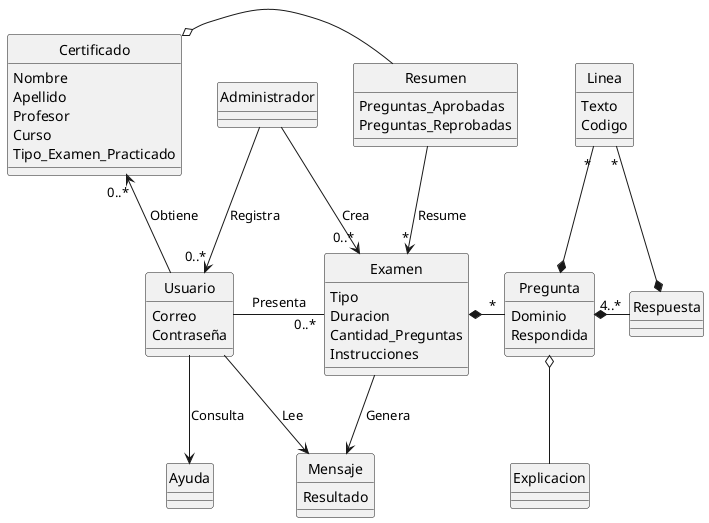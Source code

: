 @startuml 

skinparam style strictuml

class "Administrador" as Admin

class "Certificado" as Certify {
    Nombre
    Apellido
    Profesor
    Curso
    Tipo_Examen_Practicado
}

class "Usuario" as User {
    Correo
    Contraseña
}

class "Examen" as Exam {
    Tipo
    Duracion 
    Cantidad_Preguntas
    Instrucciones
}

class "Pregunta" as Question{
    Dominio
    Respondida
}

class "Respuesta" as Answer{
    
}

class "Resumen" as Summary{
    Preguntas_Aprobadas
    Preguntas_Reprobadas
}

class "Explicacion" as Explanation

class "Linea" as Code {
    Texto 
    Codigo
}

class "Ayuda" as Help

class "Mensaje" as Message {
    Resultado
}

Question o-- Explanation

Admin --> "0..*" Exam : Crea

Admin --> "0..*" User : Registra

Question *-r- "4..*" Answer 

User -r- "0..*" Exam : Presenta

Exam *-r- "*" Question

Summary -l-o Certify 

Certify "0..*" <-down- User : Obtiene

Code "*" --* Answer

Code "*" --* Question

Summary --> "*" Exam : Resume

User --> Help : Consulta

User --> Message : Lee

Exam --> Message : Genera

@enduml
